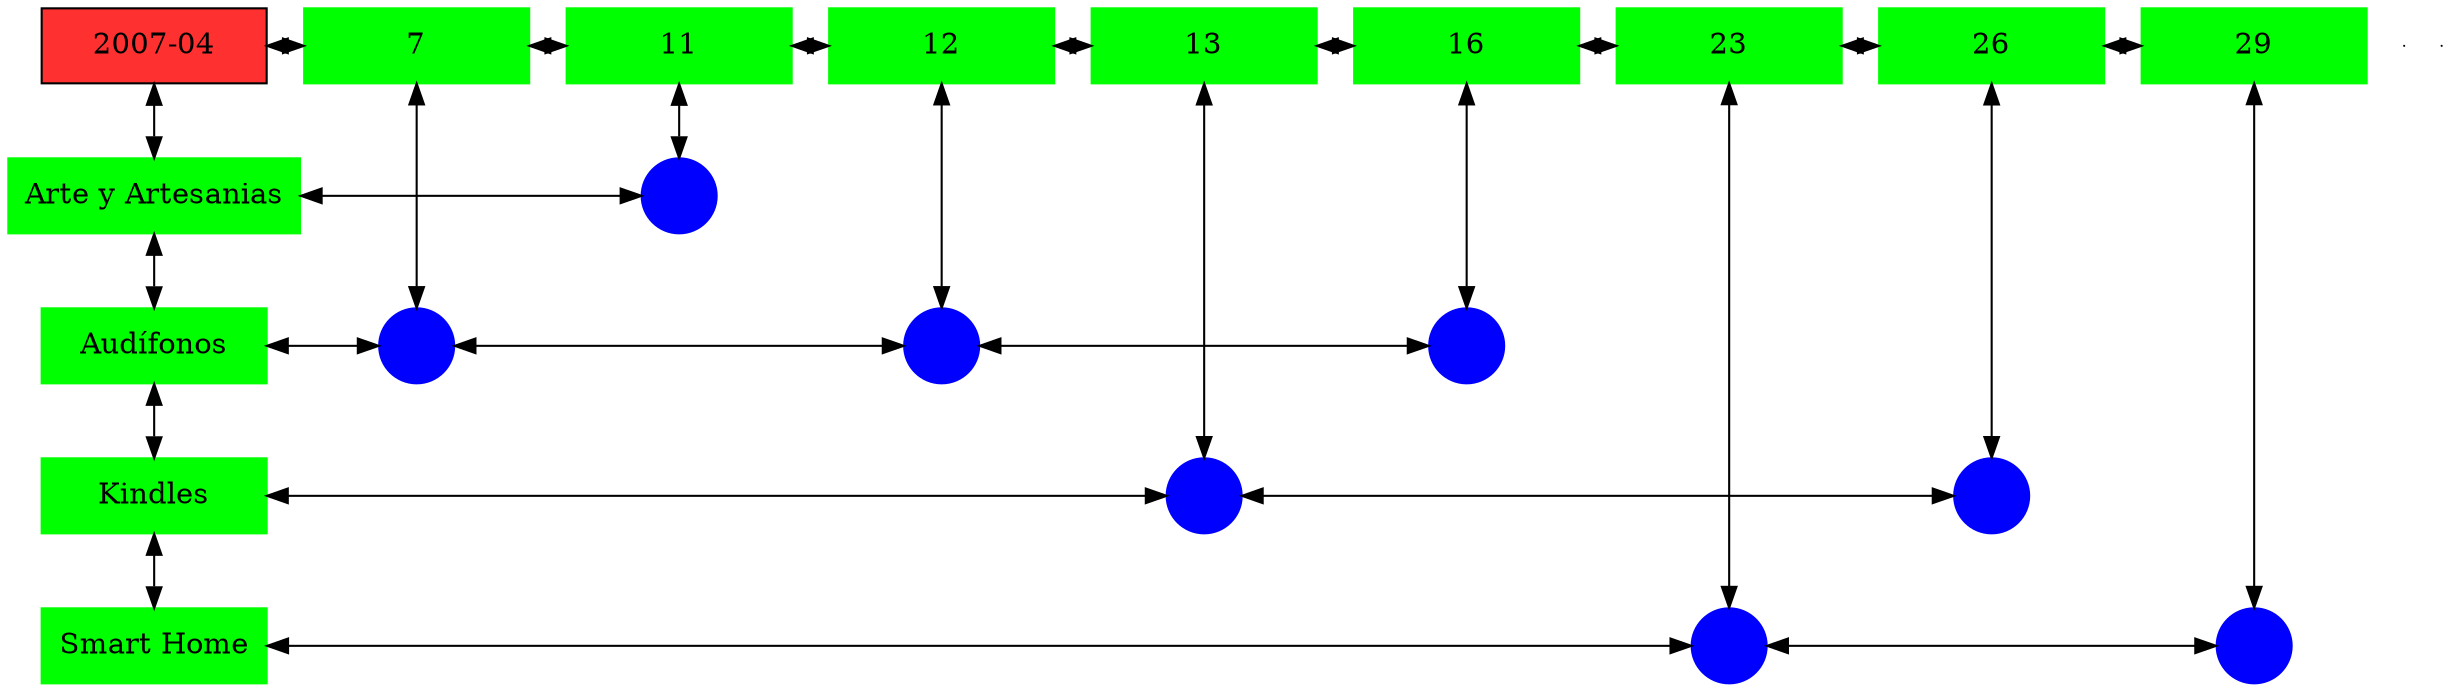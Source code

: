 digraph G{
node[shape="box"];
nodeMt[ label = "2007-04", width = 1.5, style = filled, fillcolor = firebrick1, group = 1 ];
e0[ shape = point, width = 0 ];
e1[ shape = point, width = 0 ];
node0xc001eafb80[label="7",color=green,style =filled,width = 1.5 group=7];
nodeMt->node0xc001eafb80[dir="both"];
{rank=same;nodeMt;node0xc001eafb80;}
node0xc002118140[label="11",color=green,style =filled,width = 1.5 group=11];
node0xc001eafb80->node0xc002118140[dir="both"];
{rank=same;node0xc001eafb80;node0xc002118140;}
node0xc001fa2050[label="12",color=green,style =filled,width = 1.5 group=12];
node0xc002118140->node0xc001fa2050[dir="both"];
{rank=same;node0xc002118140;node0xc001fa2050;}
node0xc001e62be0[label="13",color=green,style =filled,width = 1.5 group=13];
node0xc001fa2050->node0xc001e62be0[dir="both"];
{rank=same;node0xc001fa2050;node0xc001e62be0;}
node0xc001fc38b0[label="16",color=green,style =filled,width = 1.5 group=16];
node0xc001e62be0->node0xc001fc38b0[dir="both"];
{rank=same;node0xc001e62be0;node0xc001fc38b0;}
node0xc00218f720[label="23",color=green,style =filled,width = 1.5 group=23];
node0xc001fc38b0->node0xc00218f720[dir="both"];
{rank=same;node0xc001fc38b0;node0xc00218f720;}
node0xc002119d60[label="26",color=green,style =filled,width = 1.5 group=26];
node0xc00218f720->node0xc002119d60[dir="both"];
{rank=same;node0xc00218f720;node0xc002119d60;}
node0xc0020b1590[label="29",color=green,style =filled,width = 1.5 group=29];
node0xc002119d60->node0xc0020b1590[dir="both"];
{rank=same;node0xc002119d60;node0xc0020b1590;}
node0xc0021180f0[label="Arte y Artesanias",color=green,style =filled width = 1.5 group=1];
node0xc002114280[label="",color=blue,style =filled, width = 0.5 group=11 shape=circle];
node0xc0021180f0->node0xc002114280[dir="both"];
{rank=same;node0xc0021180f0;node0xc002114280;}
node0xc001eafb30[label="Audífonos",color=green,style =filled width = 1.5 group=1];
node0xc001ebc400[label="",color=blue,style =filled, width = 0.5 group=7 shape=circle];
node0xc001eafb30->node0xc001ebc400[dir="both"];
{rank=same;node0xc001eafb30;node0xc001ebc400;}
node0xc001f98900[label="",color=blue,style =filled, width = 0.5 group=12 shape=circle];
node0xc001ebc400->node0xc001f98900[dir="both"];
{rank=same;node0xc001f98900;node0xc001ebc400;}
node0xc001fc6580[label="",color=blue,style =filled, width = 0.5 group=16 shape=circle];
node0xc001f98900->node0xc001fc6580[dir="both"];
{rank=same;node0xc001fc6580;node0xc001f98900;}
node0xc001e62b90[label="Kindles",color=green,style =filled width = 1.5 group=1];
node0xc001e5cc80[label="",color=blue,style =filled, width = 0.5 group=13 shape=circle];
node0xc001e62b90->node0xc001e5cc80[dir="both"];
{rank=same;node0xc001e62b90;node0xc001e5cc80;}
node0xc002115900[label="",color=blue,style =filled, width = 0.5 group=26 shape=circle];
node0xc001e5cc80->node0xc002115900[dir="both"];
{rank=same;node0xc002115900;node0xc001e5cc80;}
node0xc0020b1540[label="Smart Home",color=green,style =filled width = 1.5 group=1];
node0xc002198900[label="",color=blue,style =filled, width = 0.5 group=23 shape=circle];
node0xc0020b1540->node0xc002198900[dir="both"];
{rank=same;node0xc0020b1540;node0xc002198900;}
node0xc0020a7d80[label="",color=blue,style =filled, width = 0.5 group=29 shape=circle];
node0xc002198900->node0xc0020a7d80[dir="both"];
{rank=same;node0xc0020a7d80;node0xc002198900;}
node0xc001eafb80->node0xc001ebc400[dir="both"];
node0xc002118140->node0xc002114280[dir="both"];
node0xc001fa2050->node0xc001f98900[dir="both"];
node0xc001e62be0->node0xc001e5cc80[dir="both"];
node0xc001fc38b0->node0xc001fc6580[dir="both"];
node0xc00218f720->node0xc002198900[dir="both"];
node0xc002119d60->node0xc002115900[dir="both"];
node0xc0020b1590->node0xc0020a7d80[dir="both"];
nodeMt->node0xc0021180f0[dir="both"];
node0xc0021180f0->node0xc001eafb30[dir="both"];
node0xc001eafb30->node0xc001e62b90[dir="both"];
node0xc001e62b90->node0xc0020b1540[dir="both"];
}
